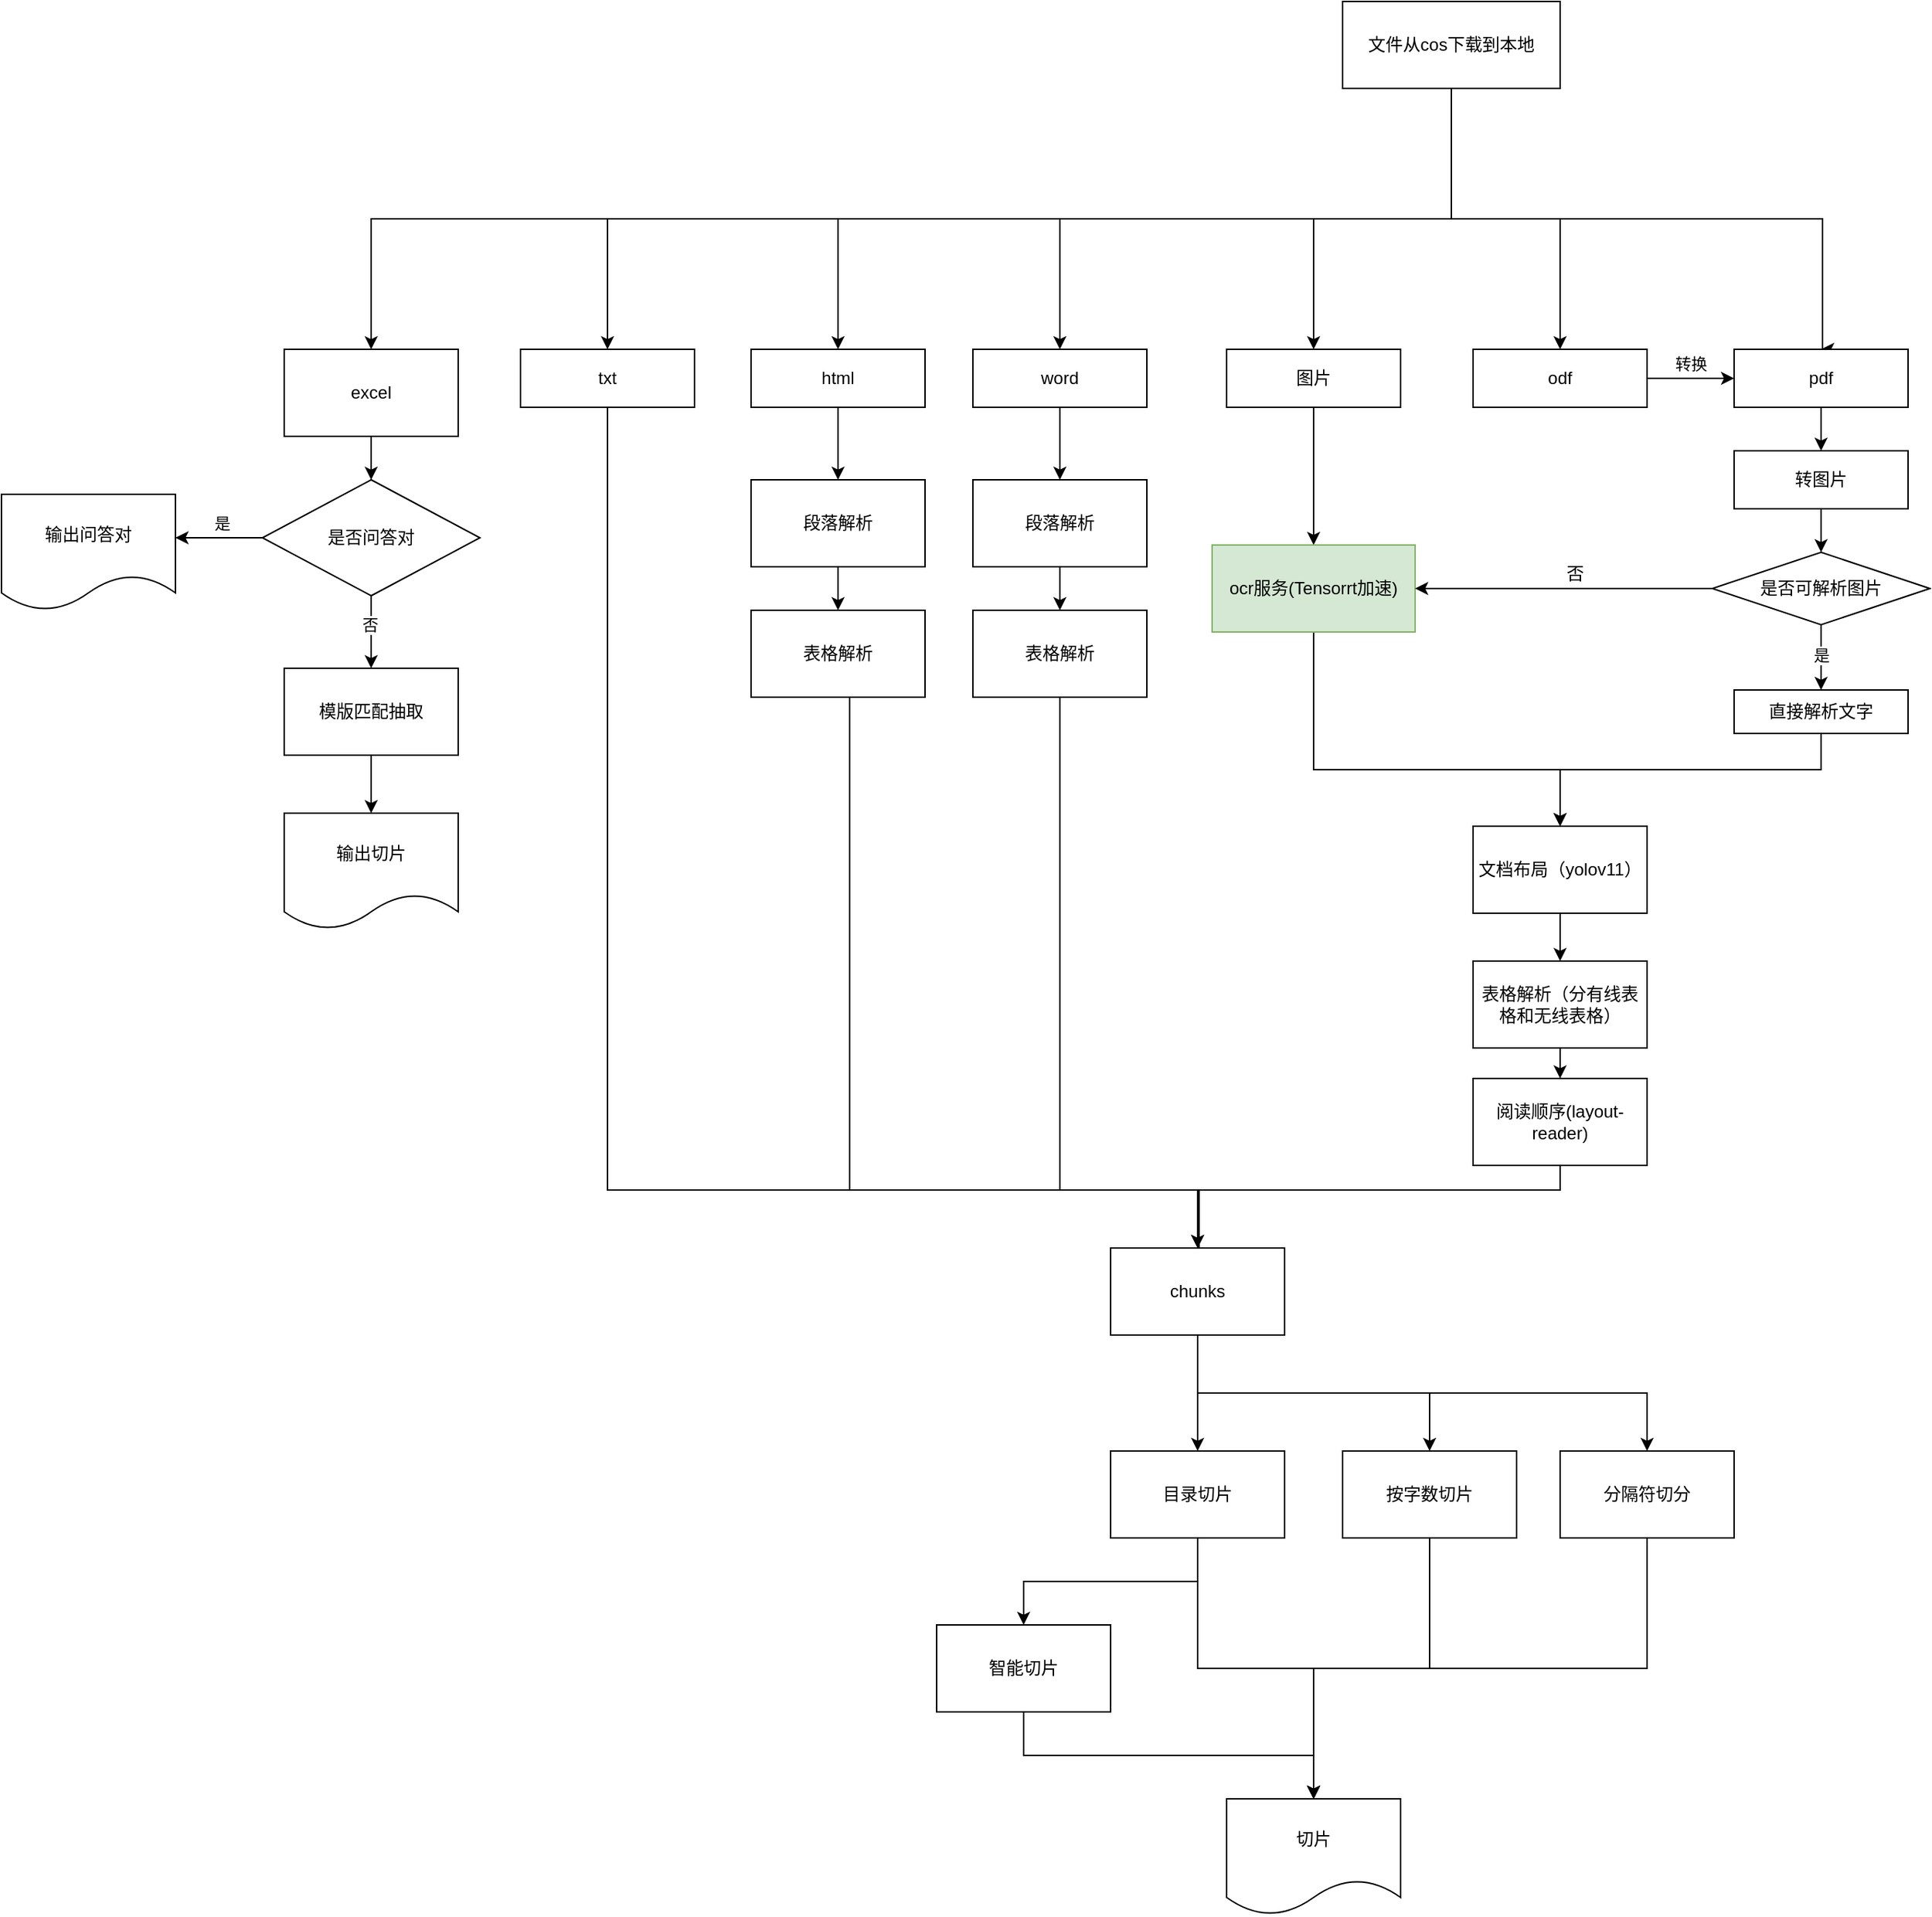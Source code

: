 <mxfile version="24.8.6">
  <diagram name="Page-1" id="OG5igTFn9DnJildyo5yd">
    <mxGraphModel dx="2955" dy="1224" grid="1" gridSize="10" guides="1" tooltips="1" connect="1" arrows="1" fold="1" page="1" pageScale="1" pageWidth="850" pageHeight="1100" math="0" shadow="0">
      <root>
        <mxCell id="0" />
        <mxCell id="1" parent="0" />
        <mxCell id="RtXTbB7Lo0TBa5nR8TKk-10" style="edgeStyle=orthogonalEdgeStyle;rounded=0;orthogonalLoop=1;jettySize=auto;html=1;exitX=0.5;exitY=1;exitDx=0;exitDy=0;entryX=0.5;entryY=0;entryDx=0;entryDy=0;" edge="1" parent="1" source="RtXTbB7Lo0TBa5nR8TKk-5" target="RtXTbB7Lo0TBa5nR8TKk-9">
          <mxGeometry relative="1" as="geometry" />
        </mxCell>
        <mxCell id="RtXTbB7Lo0TBa5nR8TKk-30" style="edgeStyle=orthogonalEdgeStyle;rounded=0;orthogonalLoop=1;jettySize=auto;html=1;exitX=0.5;exitY=1;exitDx=0;exitDy=0;" edge="1" parent="1" source="RtXTbB7Lo0TBa5nR8TKk-5">
          <mxGeometry relative="1" as="geometry">
            <mxPoint x="510" y="340" as="targetPoint" />
            <Array as="points">
              <mxPoint x="255" y="250" />
              <mxPoint x="511" y="250" />
            </Array>
          </mxGeometry>
        </mxCell>
        <mxCell id="RtXTbB7Lo0TBa5nR8TKk-33" style="edgeStyle=orthogonalEdgeStyle;rounded=0;orthogonalLoop=1;jettySize=auto;html=1;exitX=0.5;exitY=1;exitDx=0;exitDy=0;entryX=0.5;entryY=0;entryDx=0;entryDy=0;" edge="1" parent="1" source="RtXTbB7Lo0TBa5nR8TKk-5" target="RtXTbB7Lo0TBa5nR8TKk-27">
          <mxGeometry relative="1" as="geometry" />
        </mxCell>
        <mxCell id="RtXTbB7Lo0TBa5nR8TKk-34" style="edgeStyle=orthogonalEdgeStyle;rounded=0;orthogonalLoop=1;jettySize=auto;html=1;exitX=0.5;exitY=1;exitDx=0;exitDy=0;" edge="1" parent="1" source="RtXTbB7Lo0TBa5nR8TKk-5" target="RtXTbB7Lo0TBa5nR8TKk-25">
          <mxGeometry relative="1" as="geometry" />
        </mxCell>
        <mxCell id="RtXTbB7Lo0TBa5nR8TKk-35" style="edgeStyle=orthogonalEdgeStyle;rounded=0;orthogonalLoop=1;jettySize=auto;html=1;exitX=0.5;exitY=1;exitDx=0;exitDy=0;entryX=0.5;entryY=0;entryDx=0;entryDy=0;" edge="1" parent="1" source="RtXTbB7Lo0TBa5nR8TKk-5" target="RtXTbB7Lo0TBa5nR8TKk-24">
          <mxGeometry relative="1" as="geometry" />
        </mxCell>
        <mxCell id="RtXTbB7Lo0TBa5nR8TKk-36" style="edgeStyle=orthogonalEdgeStyle;rounded=0;orthogonalLoop=1;jettySize=auto;html=1;exitX=0.5;exitY=1;exitDx=0;exitDy=0;entryX=0.5;entryY=0;entryDx=0;entryDy=0;" edge="1" parent="1" source="RtXTbB7Lo0TBa5nR8TKk-5" target="RtXTbB7Lo0TBa5nR8TKk-7">
          <mxGeometry relative="1" as="geometry" />
        </mxCell>
        <mxCell id="RtXTbB7Lo0TBa5nR8TKk-86" style="edgeStyle=orthogonalEdgeStyle;rounded=0;orthogonalLoop=1;jettySize=auto;html=1;exitX=0.5;exitY=1;exitDx=0;exitDy=0;entryX=0.5;entryY=0;entryDx=0;entryDy=0;" edge="1" parent="1" source="RtXTbB7Lo0TBa5nR8TKk-5" target="RtXTbB7Lo0TBa5nR8TKk-85">
          <mxGeometry relative="1" as="geometry" />
        </mxCell>
        <mxCell id="RtXTbB7Lo0TBa5nR8TKk-5" value="文件从cos下载到本地" style="rounded=0;whiteSpace=wrap;html=1;" vertex="1" parent="1">
          <mxGeometry x="180" y="100" width="150" height="60" as="geometry" />
        </mxCell>
        <mxCell id="RtXTbB7Lo0TBa5nR8TKk-65" style="edgeStyle=orthogonalEdgeStyle;rounded=0;orthogonalLoop=1;jettySize=auto;html=1;exitX=0.5;exitY=1;exitDx=0;exitDy=0;" edge="1" parent="1" source="RtXTbB7Lo0TBa5nR8TKk-7" target="RtXTbB7Lo0TBa5nR8TKk-62">
          <mxGeometry relative="1" as="geometry" />
        </mxCell>
        <mxCell id="RtXTbB7Lo0TBa5nR8TKk-7" value="excel" style="rounded=0;whiteSpace=wrap;html=1;" vertex="1" parent="1">
          <mxGeometry x="-550" y="340" width="120" height="60" as="geometry" />
        </mxCell>
        <mxCell id="RtXTbB7Lo0TBa5nR8TKk-29" style="edgeStyle=orthogonalEdgeStyle;rounded=0;orthogonalLoop=1;jettySize=auto;html=1;exitX=0.5;exitY=1;exitDx=0;exitDy=0;entryX=0.5;entryY=0;entryDx=0;entryDy=0;" edge="1" parent="1" source="RtXTbB7Lo0TBa5nR8TKk-8" target="RtXTbB7Lo0TBa5nR8TKk-15">
          <mxGeometry relative="1" as="geometry" />
        </mxCell>
        <mxCell id="RtXTbB7Lo0TBa5nR8TKk-8" value="pdf" style="rounded=0;whiteSpace=wrap;html=1;" vertex="1" parent="1">
          <mxGeometry x="450" y="340" width="120" height="40" as="geometry" />
        </mxCell>
        <mxCell id="RtXTbB7Lo0TBa5nR8TKk-72" style="edgeStyle=orthogonalEdgeStyle;rounded=0;orthogonalLoop=1;jettySize=auto;html=1;exitX=1;exitY=0.5;exitDx=0;exitDy=0;entryX=0;entryY=0.5;entryDx=0;entryDy=0;" edge="1" parent="1" source="RtXTbB7Lo0TBa5nR8TKk-9" target="RtXTbB7Lo0TBa5nR8TKk-8">
          <mxGeometry relative="1" as="geometry" />
        </mxCell>
        <mxCell id="RtXTbB7Lo0TBa5nR8TKk-73" value="转换" style="edgeLabel;html=1;align=center;verticalAlign=middle;resizable=0;points=[];" vertex="1" connectable="0" parent="RtXTbB7Lo0TBa5nR8TKk-72">
          <mxGeometry x="-0.133" relative="1" as="geometry">
            <mxPoint x="4" y="-10" as="offset" />
          </mxGeometry>
        </mxCell>
        <mxCell id="RtXTbB7Lo0TBa5nR8TKk-9" value="odf" style="rounded=0;whiteSpace=wrap;html=1;" vertex="1" parent="1">
          <mxGeometry x="270" y="340" width="120" height="40" as="geometry" />
        </mxCell>
        <mxCell id="RtXTbB7Lo0TBa5nR8TKk-98" style="edgeStyle=orthogonalEdgeStyle;rounded=0;orthogonalLoop=1;jettySize=auto;html=1;exitX=0.5;exitY=1;exitDx=0;exitDy=0;entryX=0.5;entryY=0;entryDx=0;entryDy=0;" edge="1" parent="1" source="RtXTbB7Lo0TBa5nR8TKk-15" target="RtXTbB7Lo0TBa5nR8TKk-78">
          <mxGeometry relative="1" as="geometry" />
        </mxCell>
        <mxCell id="RtXTbB7Lo0TBa5nR8TKk-15" value="转图片" style="rounded=0;whiteSpace=wrap;html=1;" vertex="1" parent="1">
          <mxGeometry x="450" y="410" width="120" height="40" as="geometry" />
        </mxCell>
        <mxCell id="RtXTbB7Lo0TBa5nR8TKk-59" style="edgeStyle=orthogonalEdgeStyle;rounded=0;orthogonalLoop=1;jettySize=auto;html=1;exitX=0.5;exitY=1;exitDx=0;exitDy=0;" edge="1" parent="1" source="RtXTbB7Lo0TBa5nR8TKk-24">
          <mxGeometry relative="1" as="geometry">
            <mxPoint x="80" y="1000" as="targetPoint" />
            <Array as="points">
              <mxPoint x="-327" y="920" />
              <mxPoint x="80" y="920" />
            </Array>
          </mxGeometry>
        </mxCell>
        <mxCell id="RtXTbB7Lo0TBa5nR8TKk-24" value="txt" style="rounded=0;whiteSpace=wrap;html=1;" vertex="1" parent="1">
          <mxGeometry x="-387" y="340" width="120" height="40" as="geometry" />
        </mxCell>
        <mxCell id="RtXTbB7Lo0TBa5nR8TKk-56" style="edgeStyle=orthogonalEdgeStyle;rounded=0;orthogonalLoop=1;jettySize=auto;html=1;exitX=0.5;exitY=1;exitDx=0;exitDy=0;entryX=0.5;entryY=0;entryDx=0;entryDy=0;" edge="1" parent="1" source="RtXTbB7Lo0TBa5nR8TKk-25" target="RtXTbB7Lo0TBa5nR8TKk-53">
          <mxGeometry relative="1" as="geometry" />
        </mxCell>
        <mxCell id="RtXTbB7Lo0TBa5nR8TKk-25" value="word" style="rounded=0;whiteSpace=wrap;html=1;" vertex="1" parent="1">
          <mxGeometry x="-75" y="340" width="120" height="40" as="geometry" />
        </mxCell>
        <mxCell id="RtXTbB7Lo0TBa5nR8TKk-50" style="edgeStyle=orthogonalEdgeStyle;rounded=0;orthogonalLoop=1;jettySize=auto;html=1;exitX=0.5;exitY=1;exitDx=0;exitDy=0;entryX=0.5;entryY=0;entryDx=0;entryDy=0;" edge="1" parent="1" source="RtXTbB7Lo0TBa5nR8TKk-27" target="RtXTbB7Lo0TBa5nR8TKk-49">
          <mxGeometry relative="1" as="geometry" />
        </mxCell>
        <mxCell id="RtXTbB7Lo0TBa5nR8TKk-27" value="图片" style="rounded=0;whiteSpace=wrap;html=1;" vertex="1" parent="1">
          <mxGeometry x="100" y="340" width="120" height="40" as="geometry" />
        </mxCell>
        <mxCell id="RtXTbB7Lo0TBa5nR8TKk-43" style="edgeStyle=orthogonalEdgeStyle;rounded=0;orthogonalLoop=1;jettySize=auto;html=1;exitX=0.5;exitY=1;exitDx=0;exitDy=0;" edge="1" parent="1" source="RtXTbB7Lo0TBa5nR8TKk-38">
          <mxGeometry relative="1" as="geometry">
            <mxPoint x="330" y="762" as="targetPoint" />
          </mxGeometry>
        </mxCell>
        <mxCell id="RtXTbB7Lo0TBa5nR8TKk-38" value="文档布局（yolov11）" style="rounded=0;whiteSpace=wrap;html=1;" vertex="1" parent="1">
          <mxGeometry x="270" y="669" width="120" height="60" as="geometry" />
        </mxCell>
        <mxCell id="RtXTbB7Lo0TBa5nR8TKk-46" style="edgeStyle=orthogonalEdgeStyle;rounded=0;orthogonalLoop=1;jettySize=auto;html=1;exitX=0.5;exitY=1;exitDx=0;exitDy=0;entryX=0.5;entryY=0;entryDx=0;entryDy=0;" edge="1" parent="1" source="RtXTbB7Lo0TBa5nR8TKk-44" target="RtXTbB7Lo0TBa5nR8TKk-45">
          <mxGeometry relative="1" as="geometry" />
        </mxCell>
        <mxCell id="RtXTbB7Lo0TBa5nR8TKk-44" value="表格解析（分有线表格和无线表格）" style="rounded=0;whiteSpace=wrap;html=1;" vertex="1" parent="1">
          <mxGeometry x="270" y="762" width="120" height="60" as="geometry" />
        </mxCell>
        <mxCell id="RtXTbB7Lo0TBa5nR8TKk-55" style="edgeStyle=orthogonalEdgeStyle;rounded=0;orthogonalLoop=1;jettySize=auto;html=1;exitX=0.5;exitY=1;exitDx=0;exitDy=0;" edge="1" parent="1" source="RtXTbB7Lo0TBa5nR8TKk-45" target="RtXTbB7Lo0TBa5nR8TKk-60">
          <mxGeometry relative="1" as="geometry">
            <mxPoint x="330" y="870" as="targetPoint" />
            <Array as="points">
              <mxPoint x="330" y="920" />
              <mxPoint x="80" y="920" />
            </Array>
          </mxGeometry>
        </mxCell>
        <mxCell id="RtXTbB7Lo0TBa5nR8TKk-45" value="阅读顺序(layout-reader&lt;span style=&quot;background-color: initial;&quot;&gt;)&lt;/span&gt;" style="rounded=0;whiteSpace=wrap;html=1;" vertex="1" parent="1">
          <mxGeometry x="270" y="843" width="120" height="60" as="geometry" />
        </mxCell>
        <mxCell id="RtXTbB7Lo0TBa5nR8TKk-52" style="edgeStyle=orthogonalEdgeStyle;rounded=0;orthogonalLoop=1;jettySize=auto;html=1;exitX=0.5;exitY=1;exitDx=0;exitDy=0;entryX=0.5;entryY=0;entryDx=0;entryDy=0;" edge="1" parent="1" source="RtXTbB7Lo0TBa5nR8TKk-49" target="RtXTbB7Lo0TBa5nR8TKk-38">
          <mxGeometry relative="1" as="geometry">
            <Array as="points">
              <mxPoint x="160" y="630" />
              <mxPoint x="330" y="630" />
            </Array>
          </mxGeometry>
        </mxCell>
        <mxCell id="RtXTbB7Lo0TBa5nR8TKk-49" value="ocr服务(Tensorrt加速)" style="rounded=0;whiteSpace=wrap;html=1;fillColor=#d5e8d4;strokeColor=#82b366;" vertex="1" parent="1">
          <mxGeometry x="90" y="475" width="140" height="60" as="geometry" />
        </mxCell>
        <mxCell id="RtXTbB7Lo0TBa5nR8TKk-57" style="edgeStyle=orthogonalEdgeStyle;rounded=0;orthogonalLoop=1;jettySize=auto;html=1;exitX=0.5;exitY=1;exitDx=0;exitDy=0;entryX=0.5;entryY=0;entryDx=0;entryDy=0;" edge="1" parent="1" source="RtXTbB7Lo0TBa5nR8TKk-53" target="RtXTbB7Lo0TBa5nR8TKk-54">
          <mxGeometry relative="1" as="geometry" />
        </mxCell>
        <mxCell id="RtXTbB7Lo0TBa5nR8TKk-53" value="段落解析" style="rounded=0;whiteSpace=wrap;html=1;" vertex="1" parent="1">
          <mxGeometry x="-75" y="430" width="120" height="60" as="geometry" />
        </mxCell>
        <mxCell id="RtXTbB7Lo0TBa5nR8TKk-58" style="edgeStyle=orthogonalEdgeStyle;rounded=0;orthogonalLoop=1;jettySize=auto;html=1;exitX=0.5;exitY=1;exitDx=0;exitDy=0;" edge="1" parent="1" source="RtXTbB7Lo0TBa5nR8TKk-54">
          <mxGeometry relative="1" as="geometry">
            <mxPoint x="80" y="1000" as="targetPoint" />
            <Array as="points">
              <mxPoint x="-15" y="920" />
              <mxPoint x="81" y="920" />
              <mxPoint x="81" y="1000" />
            </Array>
          </mxGeometry>
        </mxCell>
        <mxCell id="RtXTbB7Lo0TBa5nR8TKk-54" value="表格解析" style="rounded=0;whiteSpace=wrap;html=1;" vertex="1" parent="1">
          <mxGeometry x="-75" y="520" width="120" height="60" as="geometry" />
        </mxCell>
        <mxCell id="RtXTbB7Lo0TBa5nR8TKk-80" style="edgeStyle=orthogonalEdgeStyle;rounded=0;orthogonalLoop=1;jettySize=auto;html=1;exitX=0.5;exitY=1;exitDx=0;exitDy=0;" edge="1" parent="1" source="RtXTbB7Lo0TBa5nR8TKk-60" target="RtXTbB7Lo0TBa5nR8TKk-75">
          <mxGeometry relative="1" as="geometry" />
        </mxCell>
        <mxCell id="RtXTbB7Lo0TBa5nR8TKk-82" style="edgeStyle=orthogonalEdgeStyle;rounded=0;orthogonalLoop=1;jettySize=auto;html=1;exitX=0.5;exitY=1;exitDx=0;exitDy=0;entryX=0.5;entryY=0;entryDx=0;entryDy=0;" edge="1" parent="1" source="RtXTbB7Lo0TBa5nR8TKk-60" target="RtXTbB7Lo0TBa5nR8TKk-77">
          <mxGeometry relative="1" as="geometry" />
        </mxCell>
        <mxCell id="RtXTbB7Lo0TBa5nR8TKk-83" style="edgeStyle=orthogonalEdgeStyle;rounded=0;orthogonalLoop=1;jettySize=auto;html=1;exitX=0.5;exitY=1;exitDx=0;exitDy=0;entryX=0.5;entryY=0;entryDx=0;entryDy=0;" edge="1" parent="1" source="RtXTbB7Lo0TBa5nR8TKk-60" target="RtXTbB7Lo0TBa5nR8TKk-79">
          <mxGeometry relative="1" as="geometry" />
        </mxCell>
        <mxCell id="RtXTbB7Lo0TBa5nR8TKk-60" value="chunks" style="rounded=0;whiteSpace=wrap;html=1;" vertex="1" parent="1">
          <mxGeometry x="20" y="960" width="120" height="60" as="geometry" />
        </mxCell>
        <mxCell id="RtXTbB7Lo0TBa5nR8TKk-63" style="edgeStyle=orthogonalEdgeStyle;rounded=0;orthogonalLoop=1;jettySize=auto;html=1;exitX=0;exitY=0.5;exitDx=0;exitDy=0;" edge="1" parent="1" source="RtXTbB7Lo0TBa5nR8TKk-62">
          <mxGeometry relative="1" as="geometry">
            <mxPoint x="-625" y="470" as="targetPoint" />
          </mxGeometry>
        </mxCell>
        <mxCell id="RtXTbB7Lo0TBa5nR8TKk-64" value="是" style="edgeLabel;html=1;align=center;verticalAlign=middle;resizable=0;points=[];" vertex="1" connectable="0" parent="RtXTbB7Lo0TBa5nR8TKk-63">
          <mxGeometry x="-0.074" y="-6" relative="1" as="geometry">
            <mxPoint y="-4" as="offset" />
          </mxGeometry>
        </mxCell>
        <mxCell id="RtXTbB7Lo0TBa5nR8TKk-66" style="edgeStyle=orthogonalEdgeStyle;rounded=0;orthogonalLoop=1;jettySize=auto;html=1;exitX=0.5;exitY=1;exitDx=0;exitDy=0;" edge="1" parent="1" source="RtXTbB7Lo0TBa5nR8TKk-62">
          <mxGeometry relative="1" as="geometry">
            <mxPoint x="-490" y="560" as="targetPoint" />
          </mxGeometry>
        </mxCell>
        <mxCell id="RtXTbB7Lo0TBa5nR8TKk-67" value="否" style="edgeLabel;html=1;align=center;verticalAlign=middle;resizable=0;points=[];" vertex="1" connectable="0" parent="RtXTbB7Lo0TBa5nR8TKk-66">
          <mxGeometry x="-0.208" y="-1" relative="1" as="geometry">
            <mxPoint as="offset" />
          </mxGeometry>
        </mxCell>
        <mxCell id="RtXTbB7Lo0TBa5nR8TKk-62" value="是否问答对" style="rhombus;whiteSpace=wrap;html=1;" vertex="1" parent="1">
          <mxGeometry x="-565" y="430" width="150" height="80" as="geometry" />
        </mxCell>
        <mxCell id="RtXTbB7Lo0TBa5nR8TKk-71" style="edgeStyle=orthogonalEdgeStyle;rounded=0;orthogonalLoop=1;jettySize=auto;html=1;exitX=0.5;exitY=1;exitDx=0;exitDy=0;entryX=0.5;entryY=0;entryDx=0;entryDy=0;" edge="1" parent="1" source="RtXTbB7Lo0TBa5nR8TKk-68" target="RtXTbB7Lo0TBa5nR8TKk-70">
          <mxGeometry relative="1" as="geometry" />
        </mxCell>
        <mxCell id="RtXTbB7Lo0TBa5nR8TKk-68" value="模版匹配抽取" style="rounded=0;whiteSpace=wrap;html=1;" vertex="1" parent="1">
          <mxGeometry x="-550" y="560" width="120" height="60" as="geometry" />
        </mxCell>
        <mxCell id="RtXTbB7Lo0TBa5nR8TKk-70" value="输出切片" style="shape=document;whiteSpace=wrap;html=1;boundedLbl=1;" vertex="1" parent="1">
          <mxGeometry x="-550" y="660" width="120" height="80" as="geometry" />
        </mxCell>
        <mxCell id="RtXTbB7Lo0TBa5nR8TKk-74" value="输出问答对" style="shape=document;whiteSpace=wrap;html=1;boundedLbl=1;" vertex="1" parent="1">
          <mxGeometry x="-745" y="440" width="120" height="80" as="geometry" />
        </mxCell>
        <mxCell id="RtXTbB7Lo0TBa5nR8TKk-81" style="edgeStyle=orthogonalEdgeStyle;rounded=0;orthogonalLoop=1;jettySize=auto;html=1;exitX=0.5;exitY=1;exitDx=0;exitDy=0;entryX=0.5;entryY=0;entryDx=0;entryDy=0;" edge="1" parent="1" source="RtXTbB7Lo0TBa5nR8TKk-75" target="RtXTbB7Lo0TBa5nR8TKk-76">
          <mxGeometry relative="1" as="geometry" />
        </mxCell>
        <mxCell id="RtXTbB7Lo0TBa5nR8TKk-96" style="edgeStyle=orthogonalEdgeStyle;rounded=0;orthogonalLoop=1;jettySize=auto;html=1;exitX=0.5;exitY=1;exitDx=0;exitDy=0;entryX=0.5;entryY=0;entryDx=0;entryDy=0;" edge="1" parent="1" source="RtXTbB7Lo0TBa5nR8TKk-75" target="RtXTbB7Lo0TBa5nR8TKk-84">
          <mxGeometry relative="1" as="geometry" />
        </mxCell>
        <mxCell id="RtXTbB7Lo0TBa5nR8TKk-75" value="目录切片" style="rounded=0;whiteSpace=wrap;html=1;" vertex="1" parent="1">
          <mxGeometry x="20" y="1100" width="120" height="60" as="geometry" />
        </mxCell>
        <mxCell id="RtXTbB7Lo0TBa5nR8TKk-94" style="edgeStyle=orthogonalEdgeStyle;rounded=0;orthogonalLoop=1;jettySize=auto;html=1;exitX=0.5;exitY=1;exitDx=0;exitDy=0;entryX=0.5;entryY=0;entryDx=0;entryDy=0;" edge="1" parent="1" source="RtXTbB7Lo0TBa5nR8TKk-76" target="RtXTbB7Lo0TBa5nR8TKk-84">
          <mxGeometry relative="1" as="geometry" />
        </mxCell>
        <mxCell id="RtXTbB7Lo0TBa5nR8TKk-76" value="智能切片" style="rounded=0;whiteSpace=wrap;html=1;" vertex="1" parent="1">
          <mxGeometry x="-100" y="1220" width="120" height="60" as="geometry" />
        </mxCell>
        <mxCell id="RtXTbB7Lo0TBa5nR8TKk-95" style="edgeStyle=orthogonalEdgeStyle;rounded=0;orthogonalLoop=1;jettySize=auto;html=1;exitX=0.5;exitY=1;exitDx=0;exitDy=0;entryX=0.5;entryY=0;entryDx=0;entryDy=0;" edge="1" parent="1" source="RtXTbB7Lo0TBa5nR8TKk-77" target="RtXTbB7Lo0TBa5nR8TKk-84">
          <mxGeometry relative="1" as="geometry" />
        </mxCell>
        <mxCell id="RtXTbB7Lo0TBa5nR8TKk-77" value="按字数切片" style="rounded=0;whiteSpace=wrap;html=1;" vertex="1" parent="1">
          <mxGeometry x="180" y="1100" width="120" height="60" as="geometry" />
        </mxCell>
        <mxCell id="RtXTbB7Lo0TBa5nR8TKk-97" style="edgeStyle=orthogonalEdgeStyle;rounded=0;orthogonalLoop=1;jettySize=auto;html=1;exitX=0.5;exitY=1;exitDx=0;exitDy=0;entryX=0.5;entryY=0;entryDx=0;entryDy=0;" edge="1" parent="1" source="RtXTbB7Lo0TBa5nR8TKk-79" target="RtXTbB7Lo0TBa5nR8TKk-84">
          <mxGeometry relative="1" as="geometry" />
        </mxCell>
        <mxCell id="RtXTbB7Lo0TBa5nR8TKk-79" value="分隔符切分" style="rounded=0;whiteSpace=wrap;html=1;" vertex="1" parent="1">
          <mxGeometry x="330" y="1100" width="120" height="60" as="geometry" />
        </mxCell>
        <mxCell id="RtXTbB7Lo0TBa5nR8TKk-84" value="切片" style="shape=document;whiteSpace=wrap;html=1;boundedLbl=1;" vertex="1" parent="1">
          <mxGeometry x="100" y="1340" width="120" height="80" as="geometry" />
        </mxCell>
        <mxCell id="RtXTbB7Lo0TBa5nR8TKk-91" style="edgeStyle=orthogonalEdgeStyle;rounded=0;orthogonalLoop=1;jettySize=auto;html=1;exitX=0.5;exitY=1;exitDx=0;exitDy=0;entryX=0.5;entryY=0;entryDx=0;entryDy=0;" edge="1" parent="1" source="RtXTbB7Lo0TBa5nR8TKk-85" target="RtXTbB7Lo0TBa5nR8TKk-89">
          <mxGeometry relative="1" as="geometry" />
        </mxCell>
        <mxCell id="RtXTbB7Lo0TBa5nR8TKk-85" value="html" style="rounded=0;whiteSpace=wrap;html=1;" vertex="1" parent="1">
          <mxGeometry x="-228" y="340" width="120" height="40" as="geometry" />
        </mxCell>
        <mxCell id="RtXTbB7Lo0TBa5nR8TKk-88" style="edgeStyle=orthogonalEdgeStyle;rounded=0;orthogonalLoop=1;jettySize=auto;html=1;exitX=0.5;exitY=1;exitDx=0;exitDy=0;entryX=0.5;entryY=0;entryDx=0;entryDy=0;" edge="1" parent="1" source="RtXTbB7Lo0TBa5nR8TKk-89" target="RtXTbB7Lo0TBa5nR8TKk-90">
          <mxGeometry relative="1" as="geometry" />
        </mxCell>
        <mxCell id="RtXTbB7Lo0TBa5nR8TKk-89" value="段落解析" style="rounded=0;whiteSpace=wrap;html=1;" vertex="1" parent="1">
          <mxGeometry x="-228" y="430" width="120" height="60" as="geometry" />
        </mxCell>
        <mxCell id="RtXTbB7Lo0TBa5nR8TKk-92" style="edgeStyle=orthogonalEdgeStyle;rounded=0;orthogonalLoop=1;jettySize=auto;html=1;exitX=0.5;exitY=1;exitDx=0;exitDy=0;entryX=0.5;entryY=0;entryDx=0;entryDy=0;" edge="1" parent="1" source="RtXTbB7Lo0TBa5nR8TKk-90" target="RtXTbB7Lo0TBa5nR8TKk-60">
          <mxGeometry relative="1" as="geometry">
            <Array as="points">
              <mxPoint x="-160" y="580" />
              <mxPoint x="-160" y="920" />
              <mxPoint x="80" y="920" />
            </Array>
          </mxGeometry>
        </mxCell>
        <mxCell id="RtXTbB7Lo0TBa5nR8TKk-90" value="表格解析" style="rounded=0;whiteSpace=wrap;html=1;" vertex="1" parent="1">
          <mxGeometry x="-228" y="520" width="120" height="60" as="geometry" />
        </mxCell>
        <mxCell id="RtXTbB7Lo0TBa5nR8TKk-102" style="edgeStyle=orthogonalEdgeStyle;rounded=0;orthogonalLoop=1;jettySize=auto;html=1;exitX=0.5;exitY=1;exitDx=0;exitDy=0;entryX=0.5;entryY=0;entryDx=0;entryDy=0;" edge="1" parent="1" source="RtXTbB7Lo0TBa5nR8TKk-78" target="RtXTbB7Lo0TBa5nR8TKk-101">
          <mxGeometry relative="1" as="geometry" />
        </mxCell>
        <mxCell id="RtXTbB7Lo0TBa5nR8TKk-103" value="是" style="edgeLabel;html=1;align=center;verticalAlign=middle;resizable=0;points=[];" vertex="1" connectable="0" parent="RtXTbB7Lo0TBa5nR8TKk-102">
          <mxGeometry x="-0.1" relative="1" as="geometry">
            <mxPoint as="offset" />
          </mxGeometry>
        </mxCell>
        <mxCell id="RtXTbB7Lo0TBa5nR8TKk-105" style="edgeStyle=orthogonalEdgeStyle;rounded=0;orthogonalLoop=1;jettySize=auto;html=1;exitX=0;exitY=0.5;exitDx=0;exitDy=0;entryX=1;entryY=0.5;entryDx=0;entryDy=0;" edge="1" parent="1" source="RtXTbB7Lo0TBa5nR8TKk-78" target="RtXTbB7Lo0TBa5nR8TKk-49">
          <mxGeometry relative="1" as="geometry" />
        </mxCell>
        <mxCell id="RtXTbB7Lo0TBa5nR8TKk-78" value="是否可解析图片" style="rhombus;whiteSpace=wrap;html=1;" vertex="1" parent="1">
          <mxGeometry x="435" y="480" width="150" height="50" as="geometry" />
        </mxCell>
        <mxCell id="RtXTbB7Lo0TBa5nR8TKk-104" style="edgeStyle=orthogonalEdgeStyle;rounded=0;orthogonalLoop=1;jettySize=auto;html=1;exitX=0.5;exitY=1;exitDx=0;exitDy=0;entryX=0.5;entryY=0;entryDx=0;entryDy=0;" edge="1" parent="1" source="RtXTbB7Lo0TBa5nR8TKk-101" target="RtXTbB7Lo0TBa5nR8TKk-38">
          <mxGeometry relative="1" as="geometry">
            <Array as="points">
              <mxPoint x="510" y="630" />
              <mxPoint x="330" y="630" />
            </Array>
          </mxGeometry>
        </mxCell>
        <mxCell id="RtXTbB7Lo0TBa5nR8TKk-101" value="直接解析文字" style="rounded=0;whiteSpace=wrap;html=1;" vertex="1" parent="1">
          <mxGeometry x="450" y="575" width="120" height="30" as="geometry" />
        </mxCell>
        <mxCell id="RtXTbB7Lo0TBa5nR8TKk-106" value="否" style="text;html=1;align=center;verticalAlign=middle;resizable=0;points=[];autosize=1;strokeColor=none;fillColor=none;" vertex="1" parent="1">
          <mxGeometry x="320" y="480" width="40" height="30" as="geometry" />
        </mxCell>
      </root>
    </mxGraphModel>
  </diagram>
</mxfile>
